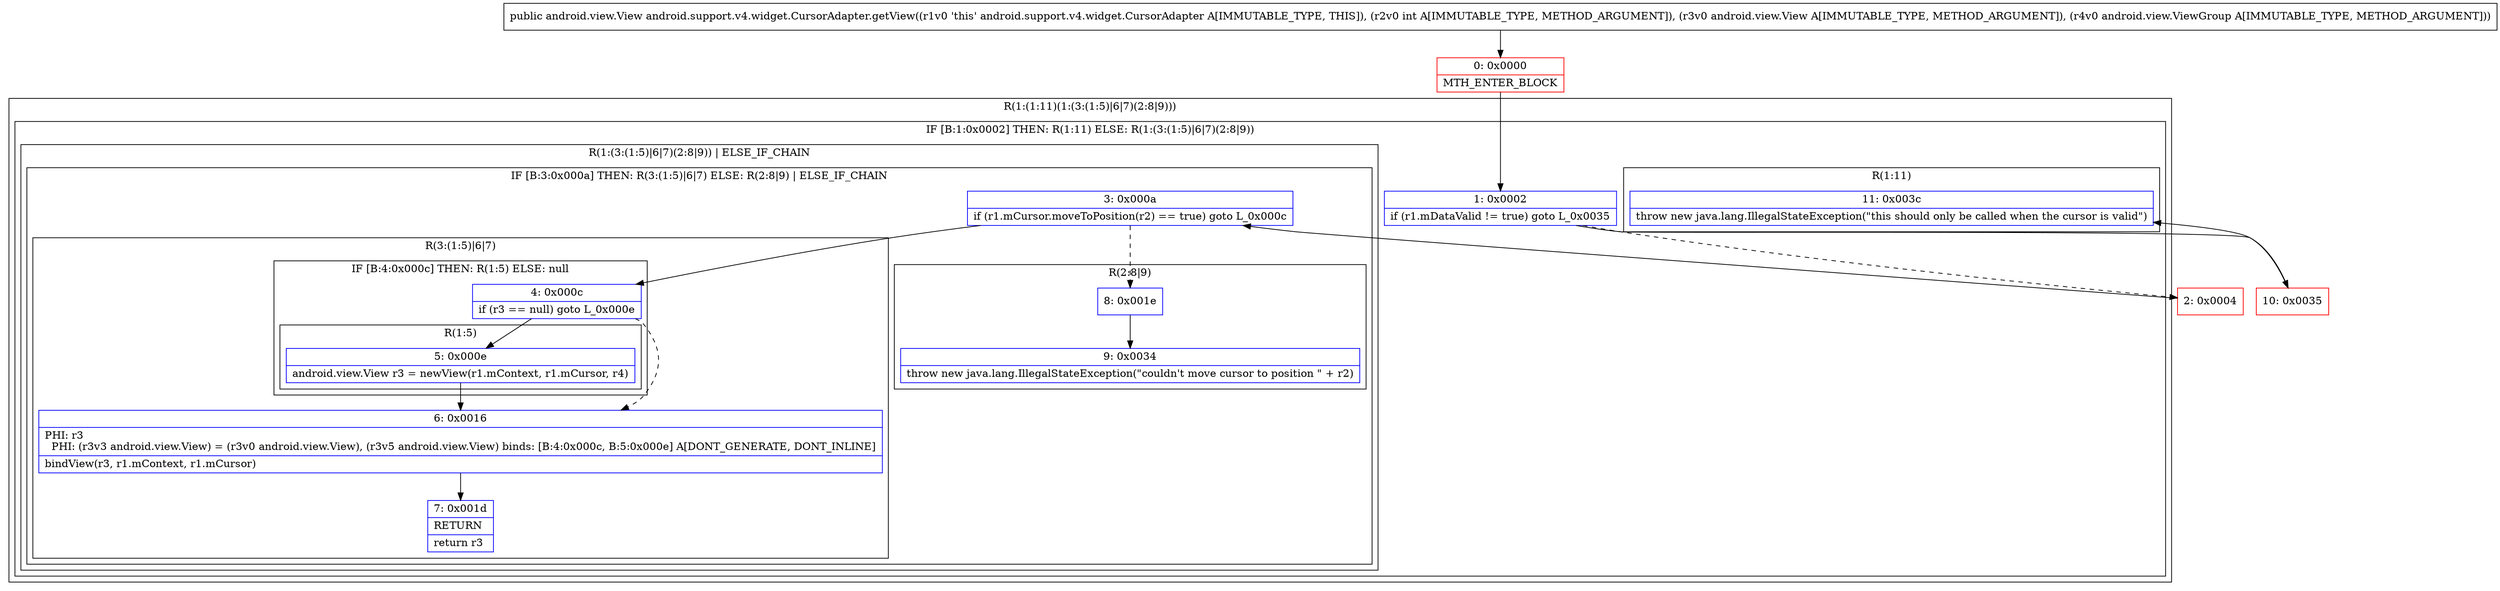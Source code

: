 digraph "CFG forandroid.support.v4.widget.CursorAdapter.getView(ILandroid\/view\/View;Landroid\/view\/ViewGroup;)Landroid\/view\/View;" {
subgraph cluster_Region_1430268002 {
label = "R(1:(1:11)(1:(3:(1:5)|6|7)(2:8|9)))";
node [shape=record,color=blue];
subgraph cluster_IfRegion_710963394 {
label = "IF [B:1:0x0002] THEN: R(1:11) ELSE: R(1:(3:(1:5)|6|7)(2:8|9))";
node [shape=record,color=blue];
Node_1 [shape=record,label="{1\:\ 0x0002|if (r1.mDataValid != true) goto L_0x0035\l}"];
subgraph cluster_Region_435444892 {
label = "R(1:11)";
node [shape=record,color=blue];
Node_11 [shape=record,label="{11\:\ 0x003c|throw new java.lang.IllegalStateException(\"this should only be called when the cursor is valid\")\l}"];
}
subgraph cluster_Region_1636485681 {
label = "R(1:(3:(1:5)|6|7)(2:8|9)) | ELSE_IF_CHAIN\l";
node [shape=record,color=blue];
subgraph cluster_IfRegion_903736666 {
label = "IF [B:3:0x000a] THEN: R(3:(1:5)|6|7) ELSE: R(2:8|9) | ELSE_IF_CHAIN\l";
node [shape=record,color=blue];
Node_3 [shape=record,label="{3\:\ 0x000a|if (r1.mCursor.moveToPosition(r2) == true) goto L_0x000c\l}"];
subgraph cluster_Region_479362371 {
label = "R(3:(1:5)|6|7)";
node [shape=record,color=blue];
subgraph cluster_IfRegion_658100977 {
label = "IF [B:4:0x000c] THEN: R(1:5) ELSE: null";
node [shape=record,color=blue];
Node_4 [shape=record,label="{4\:\ 0x000c|if (r3 == null) goto L_0x000e\l}"];
subgraph cluster_Region_274030437 {
label = "R(1:5)";
node [shape=record,color=blue];
Node_5 [shape=record,label="{5\:\ 0x000e|android.view.View r3 = newView(r1.mContext, r1.mCursor, r4)\l}"];
}
}
Node_6 [shape=record,label="{6\:\ 0x0016|PHI: r3 \l  PHI: (r3v3 android.view.View) = (r3v0 android.view.View), (r3v5 android.view.View) binds: [B:4:0x000c, B:5:0x000e] A[DONT_GENERATE, DONT_INLINE]\l|bindView(r3, r1.mContext, r1.mCursor)\l}"];
Node_7 [shape=record,label="{7\:\ 0x001d|RETURN\l|return r3\l}"];
}
subgraph cluster_Region_1253627656 {
label = "R(2:8|9)";
node [shape=record,color=blue];
Node_8 [shape=record,label="{8\:\ 0x001e}"];
Node_9 [shape=record,label="{9\:\ 0x0034|throw new java.lang.IllegalStateException(\"couldn't move cursor to position \" + r2)\l}"];
}
}
}
}
}
Node_0 [shape=record,color=red,label="{0\:\ 0x0000|MTH_ENTER_BLOCK\l}"];
Node_2 [shape=record,color=red,label="{2\:\ 0x0004}"];
Node_10 [shape=record,color=red,label="{10\:\ 0x0035}"];
MethodNode[shape=record,label="{public android.view.View android.support.v4.widget.CursorAdapter.getView((r1v0 'this' android.support.v4.widget.CursorAdapter A[IMMUTABLE_TYPE, THIS]), (r2v0 int A[IMMUTABLE_TYPE, METHOD_ARGUMENT]), (r3v0 android.view.View A[IMMUTABLE_TYPE, METHOD_ARGUMENT]), (r4v0 android.view.ViewGroup A[IMMUTABLE_TYPE, METHOD_ARGUMENT])) }"];
MethodNode -> Node_0;
Node_1 -> Node_2[style=dashed];
Node_1 -> Node_10;
Node_3 -> Node_4;
Node_3 -> Node_8[style=dashed];
Node_4 -> Node_5;
Node_4 -> Node_6[style=dashed];
Node_5 -> Node_6;
Node_6 -> Node_7;
Node_8 -> Node_9;
Node_0 -> Node_1;
Node_2 -> Node_3;
Node_10 -> Node_11;
}

